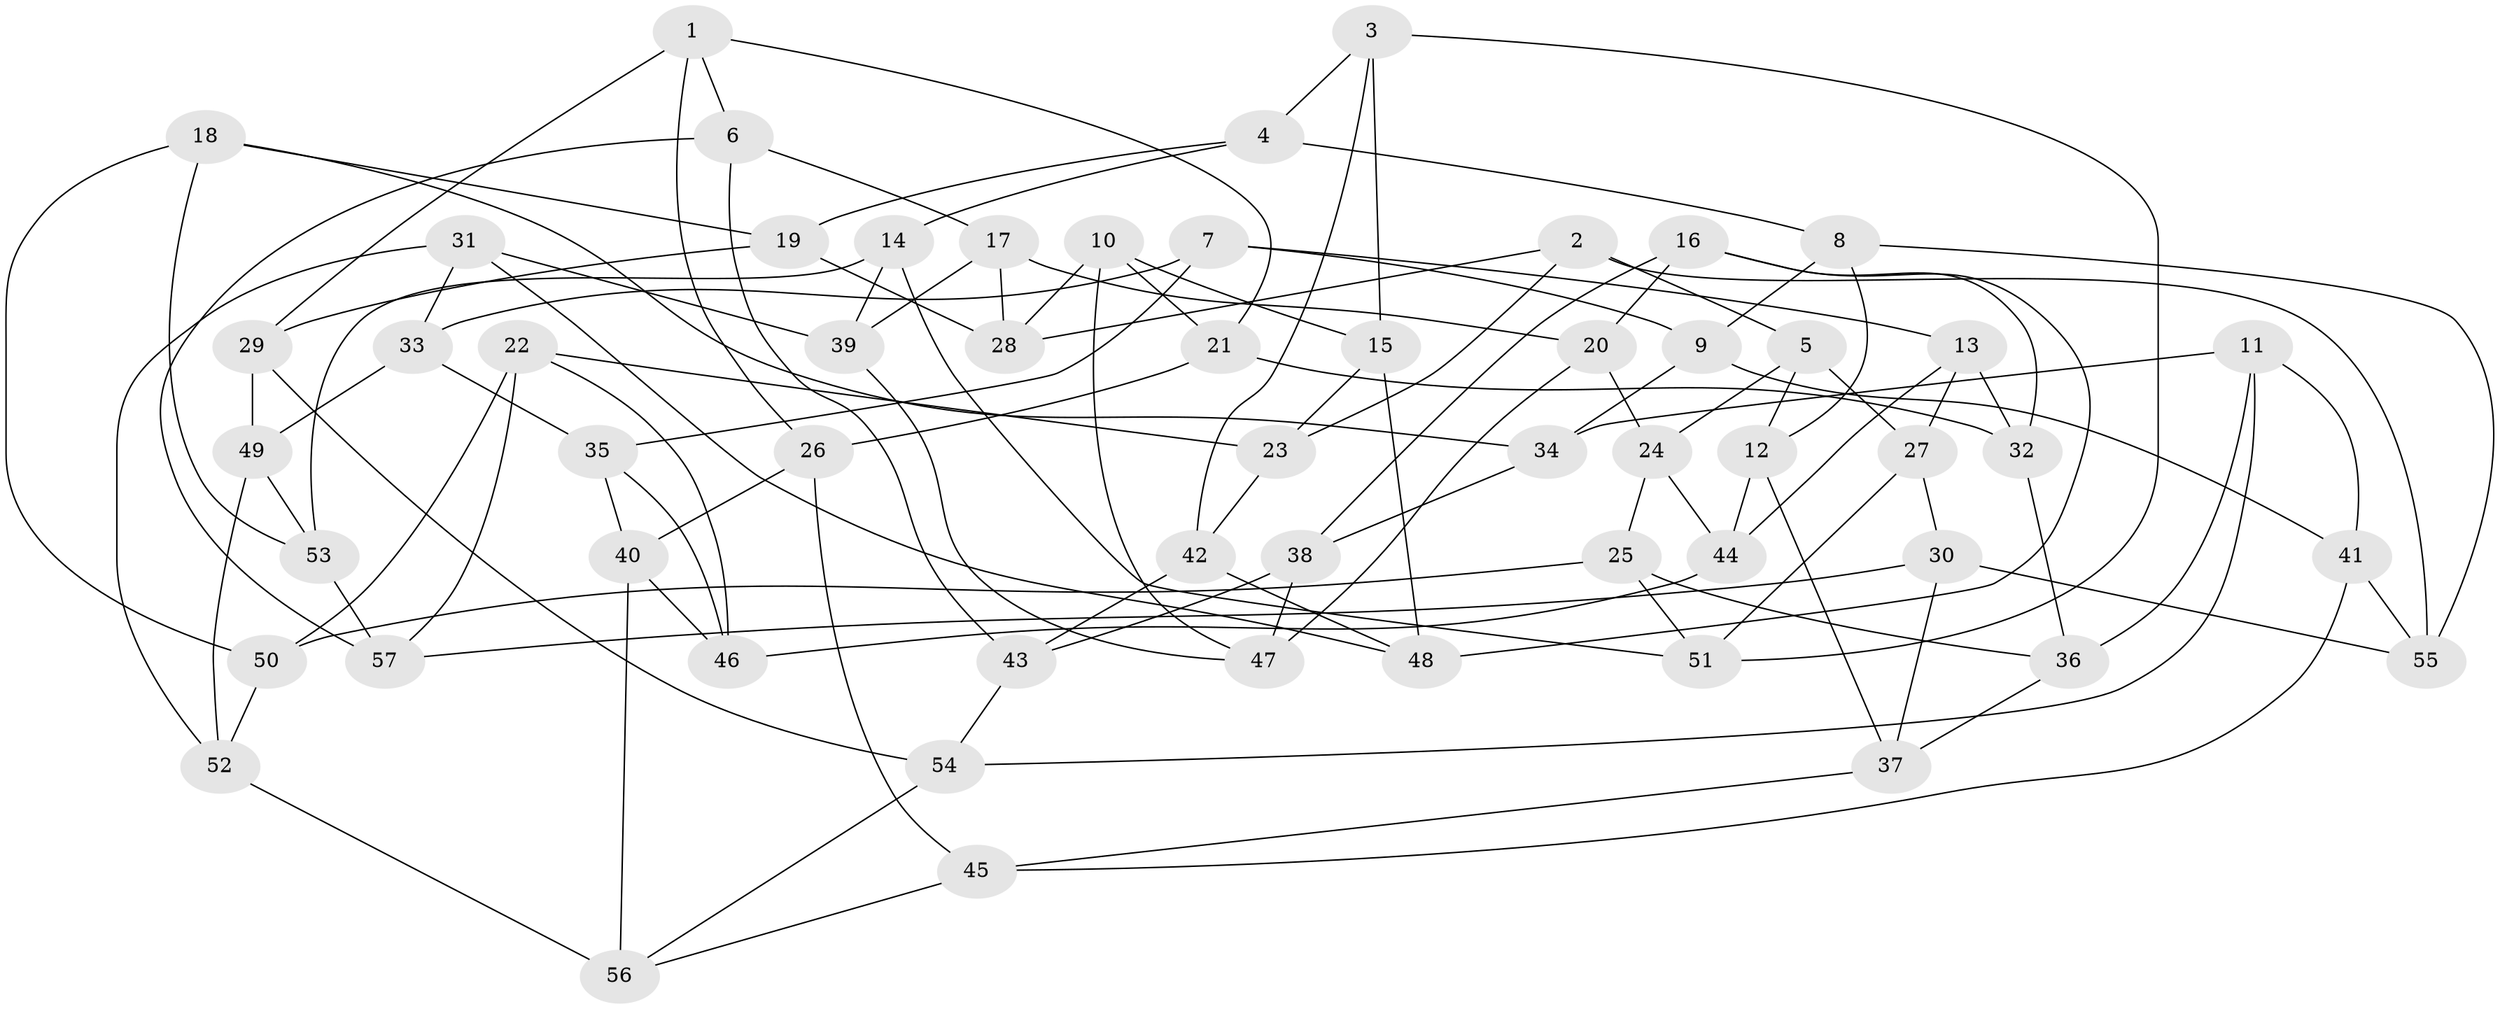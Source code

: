 // coarse degree distribution, {4: 0.37142857142857144, 6: 0.4, 5: 0.17142857142857143, 3: 0.05714285714285714}
// Generated by graph-tools (version 1.1) at 2025/38/03/04/25 23:38:18]
// undirected, 57 vertices, 114 edges
graph export_dot {
  node [color=gray90,style=filled];
  1;
  2;
  3;
  4;
  5;
  6;
  7;
  8;
  9;
  10;
  11;
  12;
  13;
  14;
  15;
  16;
  17;
  18;
  19;
  20;
  21;
  22;
  23;
  24;
  25;
  26;
  27;
  28;
  29;
  30;
  31;
  32;
  33;
  34;
  35;
  36;
  37;
  38;
  39;
  40;
  41;
  42;
  43;
  44;
  45;
  46;
  47;
  48;
  49;
  50;
  51;
  52;
  53;
  54;
  55;
  56;
  57;
  1 -- 29;
  1 -- 21;
  1 -- 6;
  1 -- 26;
  2 -- 23;
  2 -- 5;
  2 -- 28;
  2 -- 55;
  3 -- 15;
  3 -- 42;
  3 -- 4;
  3 -- 51;
  4 -- 8;
  4 -- 14;
  4 -- 19;
  5 -- 12;
  5 -- 27;
  5 -- 24;
  6 -- 17;
  6 -- 57;
  6 -- 43;
  7 -- 33;
  7 -- 13;
  7 -- 9;
  7 -- 35;
  8 -- 9;
  8 -- 12;
  8 -- 55;
  9 -- 34;
  9 -- 41;
  10 -- 28;
  10 -- 15;
  10 -- 21;
  10 -- 47;
  11 -- 34;
  11 -- 41;
  11 -- 36;
  11 -- 54;
  12 -- 37;
  12 -- 44;
  13 -- 44;
  13 -- 27;
  13 -- 32;
  14 -- 51;
  14 -- 39;
  14 -- 53;
  15 -- 48;
  15 -- 23;
  16 -- 48;
  16 -- 38;
  16 -- 20;
  16 -- 32;
  17 -- 39;
  17 -- 20;
  17 -- 28;
  18 -- 34;
  18 -- 19;
  18 -- 53;
  18 -- 50;
  19 -- 28;
  19 -- 29;
  20 -- 24;
  20 -- 47;
  21 -- 26;
  21 -- 32;
  22 -- 50;
  22 -- 57;
  22 -- 46;
  22 -- 23;
  23 -- 42;
  24 -- 44;
  24 -- 25;
  25 -- 51;
  25 -- 50;
  25 -- 36;
  26 -- 45;
  26 -- 40;
  27 -- 51;
  27 -- 30;
  29 -- 54;
  29 -- 49;
  30 -- 57;
  30 -- 55;
  30 -- 37;
  31 -- 33;
  31 -- 52;
  31 -- 48;
  31 -- 39;
  32 -- 36;
  33 -- 35;
  33 -- 49;
  34 -- 38;
  35 -- 40;
  35 -- 46;
  36 -- 37;
  37 -- 45;
  38 -- 43;
  38 -- 47;
  39 -- 47;
  40 -- 46;
  40 -- 56;
  41 -- 45;
  41 -- 55;
  42 -- 48;
  42 -- 43;
  43 -- 54;
  44 -- 46;
  45 -- 56;
  49 -- 52;
  49 -- 53;
  50 -- 52;
  52 -- 56;
  53 -- 57;
  54 -- 56;
}
